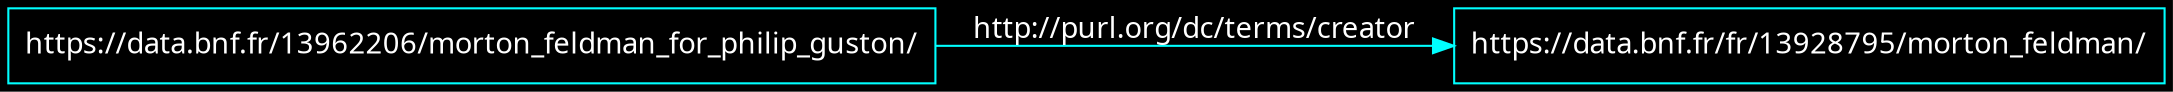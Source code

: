 digraph {
    graph [bgcolor=black]
    rankdir=LR
    node [color=white,fontcolor=white,fontname="FiraCode Nerd Font Mono Regular",shape=box]
    edge [color=white,fontcolor=white,fontname="FiraCode Nerd Font Mono Regular"]
    

    layout=dot
node [color=cyan,fontcolor=white]
edge [color=cyan,fontcolor=white]
"https://data.bnf.fr/13962206/morton_feldman_for_philip_guston/" -> "https://data.bnf.fr/fr/13928795/morton_feldman/" [label="http://purl.org/dc/terms/creator"]
}
